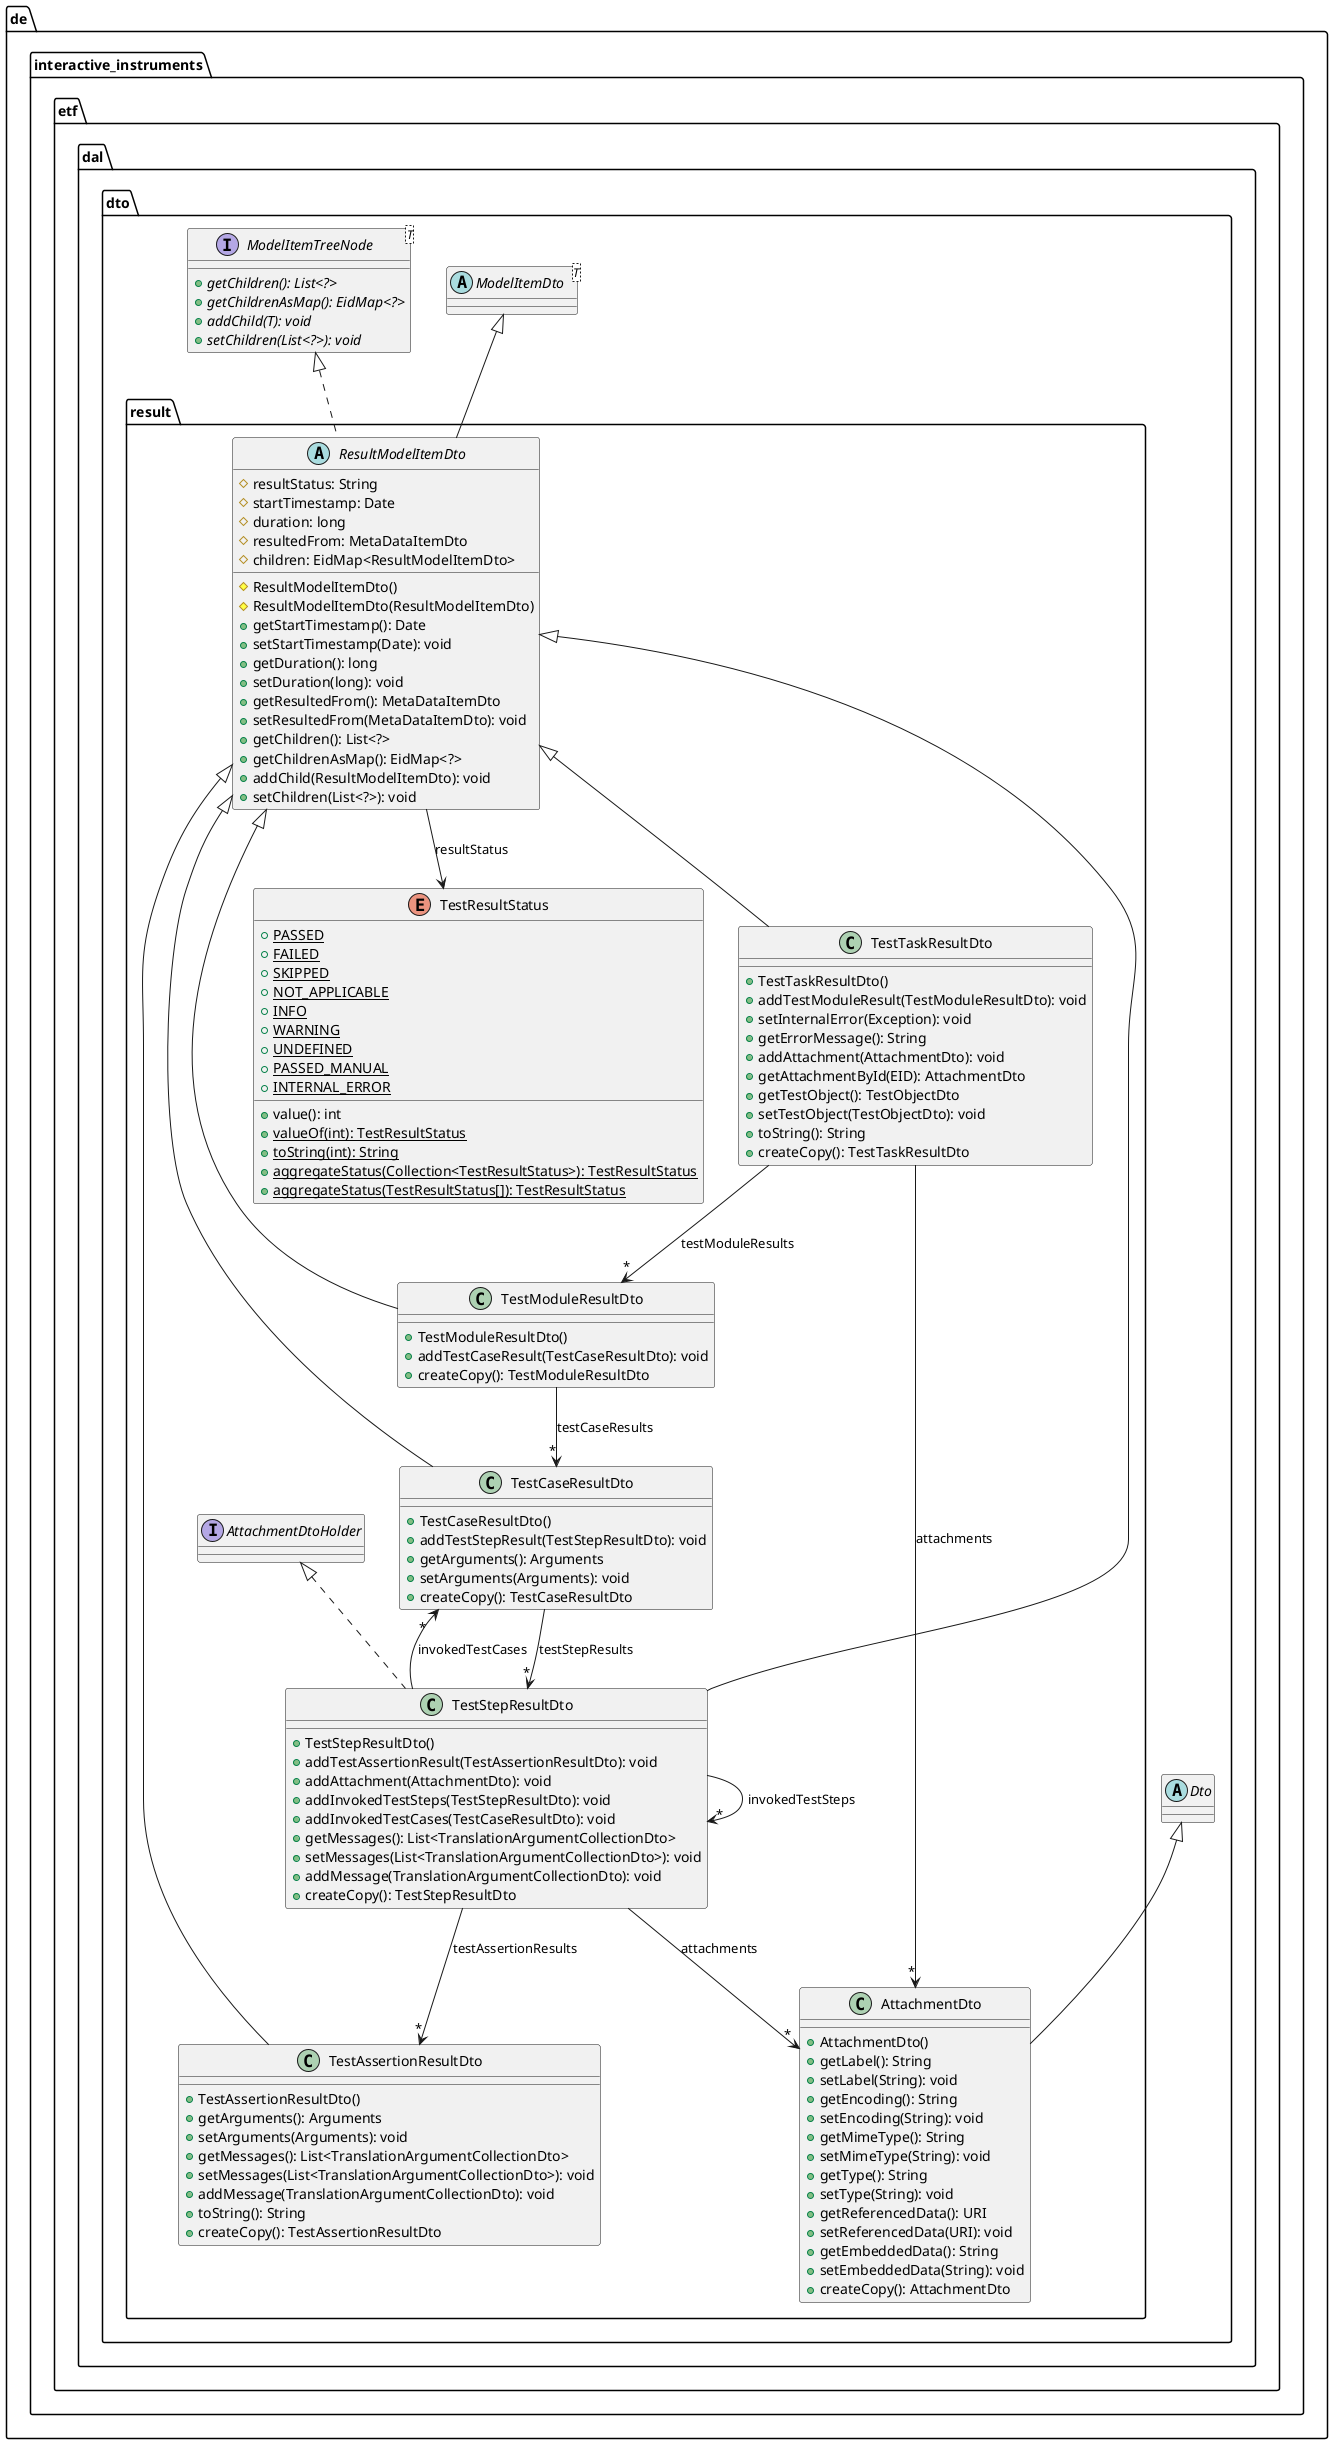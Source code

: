 @startuml

    namespace de.interactive_instruments.etf.dal.dto.result {

        class TestAssertionResultDto [[TestAssertionResultDto.html]] {
            +TestAssertionResultDto()
            +getArguments(): Arguments
            +setArguments(Arguments): void
            +getMessages(): List<TranslationArgumentCollectionDto>
            +setMessages(List<TranslationArgumentCollectionDto>): void
            +addMessage(TranslationArgumentCollectionDto): void
            +toString(): String
            +createCopy(): TestAssertionResultDto
        }

        interface AttachmentDtoHolder [[AttachmentDtoHolder.html]] {
        }

        class TestCaseResultDto [[TestCaseResultDto.html]] {
            +TestCaseResultDto()
            +addTestStepResult(TestStepResultDto): void
            +getArguments(): Arguments
            +setArguments(Arguments): void
            +createCopy(): TestCaseResultDto
        }

        class TestModuleResultDto [[TestModuleResultDto.html]] {
            +TestModuleResultDto()
            +addTestCaseResult(TestCaseResultDto): void
            +createCopy(): TestModuleResultDto
        }

        class AttachmentDto [[AttachmentDto.html]] {
            +AttachmentDto()
            +getLabel(): String
            +setLabel(String): void
            +getEncoding(): String
            +setEncoding(String): void
            +getMimeType(): String
            +setMimeType(String): void
            +getType(): String
            +setType(String): void
            +getReferencedData(): URI
            +setReferencedData(URI): void
            +getEmbeddedData(): String
            +setEmbeddedData(String): void
            +createCopy(): AttachmentDto
        }

        abstract class ResultModelItemDto [[ResultModelItemDto.html]] {
            #resultStatus: String
            #startTimestamp: Date
            #duration: long
            #resultedFrom: MetaDataItemDto
            #children: EidMap<ResultModelItemDto>
            #ResultModelItemDto()
            #ResultModelItemDto(ResultModelItemDto)
            +getStartTimestamp(): Date
            +setStartTimestamp(Date): void
            +getDuration(): long
            +setDuration(long): void
            +getResultedFrom(): MetaDataItemDto
            +setResultedFrom(MetaDataItemDto): void
            +getChildren(): List<?>
            +getChildrenAsMap(): EidMap<?>
            +addChild(ResultModelItemDto): void
            +setChildren(List<?>): void
        }

        enum TestResultStatus [[TestResultStatus.html]] {
            {static} +PASSED
            {static} +FAILED
            {static} +SKIPPED
            {static} +NOT_APPLICABLE
            {static} +INFO
            {static} +WARNING
            {static} +UNDEFINED
            {static} +PASSED_MANUAL
            {static} +INTERNAL_ERROR
            +value(): int
            {static} +valueOf(int): TestResultStatus
            {static} +toString(int): String
            {static} +aggregateStatus(Collection<TestResultStatus>): TestResultStatus
            {static} +aggregateStatus(TestResultStatus[]): TestResultStatus
        }

        class TestStepResultDto [[TestStepResultDto.html]] {
            +TestStepResultDto()
            +addTestAssertionResult(TestAssertionResultDto): void
            +addAttachment(AttachmentDto): void
            +addInvokedTestSteps(TestStepResultDto): void
            +addInvokedTestCases(TestCaseResultDto): void
            +getMessages(): List<TranslationArgumentCollectionDto>
            +setMessages(List<TranslationArgumentCollectionDto>): void
            +addMessage(TranslationArgumentCollectionDto): void
            +createCopy(): TestStepResultDto
        }

        class TestTaskResultDto [[TestTaskResultDto.html]] {
            +TestTaskResultDto()
            +addTestModuleResult(TestModuleResultDto): void
            +setInternalError(Exception): void
            +getErrorMessage(): String
            +addAttachment(AttachmentDto): void
            +getAttachmentById(EID): AttachmentDto
            +getTestObject(): TestObjectDto
            +setTestObject(TestObjectDto): void
            +toString(): String
            +createCopy(): TestTaskResultDto
        }

        ResultModelItemDto <|-- TestAssertionResultDto

        ResultModelItemDto <|-- TestCaseResultDto

        ResultModelItemDto <|-- TestModuleResultDto

        abstract class de.interactive_instruments.etf.dal.dto.Dto
        de.interactive_instruments.etf.dal.dto.Dto <|-- AttachmentDto

        abstract class de.interactive_instruments.etf.dal.dto.ModelItemDto<T>
        de.interactive_instruments.etf.dal.dto.ModelItemDto <|-- ResultModelItemDto

        interface de.interactive_instruments.etf.dal.dto.ModelItemTreeNode<T> {
            {abstract} +getChildren(): List<?>
            {abstract} +getChildrenAsMap(): EidMap<?>
            {abstract} +addChild(T): void
            {abstract} +setChildren(List<?>): void
        }
        de.interactive_instruments.etf.dal.dto.ModelItemTreeNode <|.. ResultModelItemDto

        ResultModelItemDto <|-- TestStepResultDto

        AttachmentDtoHolder <|.. TestStepResultDto

        ResultModelItemDto <|-- TestTaskResultDto

        TestCaseResultDto --> "*" TestStepResultDto: testStepResults

        TestModuleResultDto --> "*" TestCaseResultDto: testCaseResults

        ResultModelItemDto --> TestResultStatus: resultStatus

        TestStepResultDto --> "*" TestAssertionResultDto: testAssertionResults

        TestStepResultDto --> "*" AttachmentDto: attachments

        TestStepResultDto --> "*" TestStepResultDto: invokedTestSteps

        TestStepResultDto --> "*" TestCaseResultDto: invokedTestCases

        TestTaskResultDto --> "*" TestModuleResultDto: testModuleResults

        TestTaskResultDto --> "*" AttachmentDto: attachments

    }

@enduml
